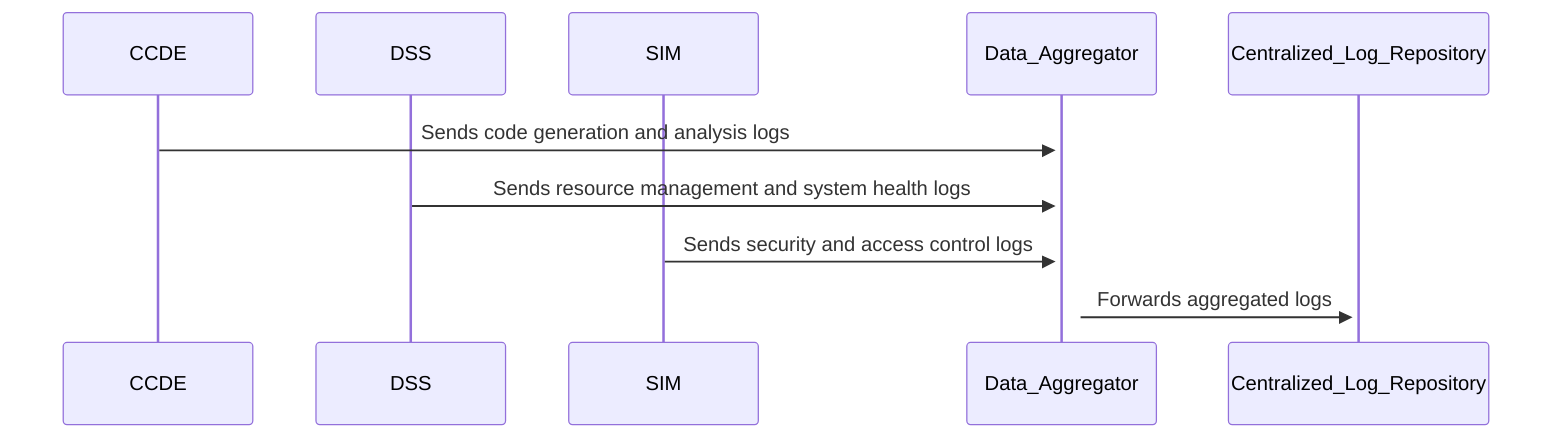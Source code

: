 sequenceDiagram
    participant CCDE
    participant DSS
    participant SIM
    participant Data_Aggregator

    CCDE->>+Data_Aggregator: Sends code generation and analysis logs
    DSS->>+Data_Aggregator: Sends resource management and system health logs
    SIM->>+Data_Aggregator: Sends security and access control logs 
    Data_Aggregator->>+Centralized_Log_Repository: Forwards aggregated logs